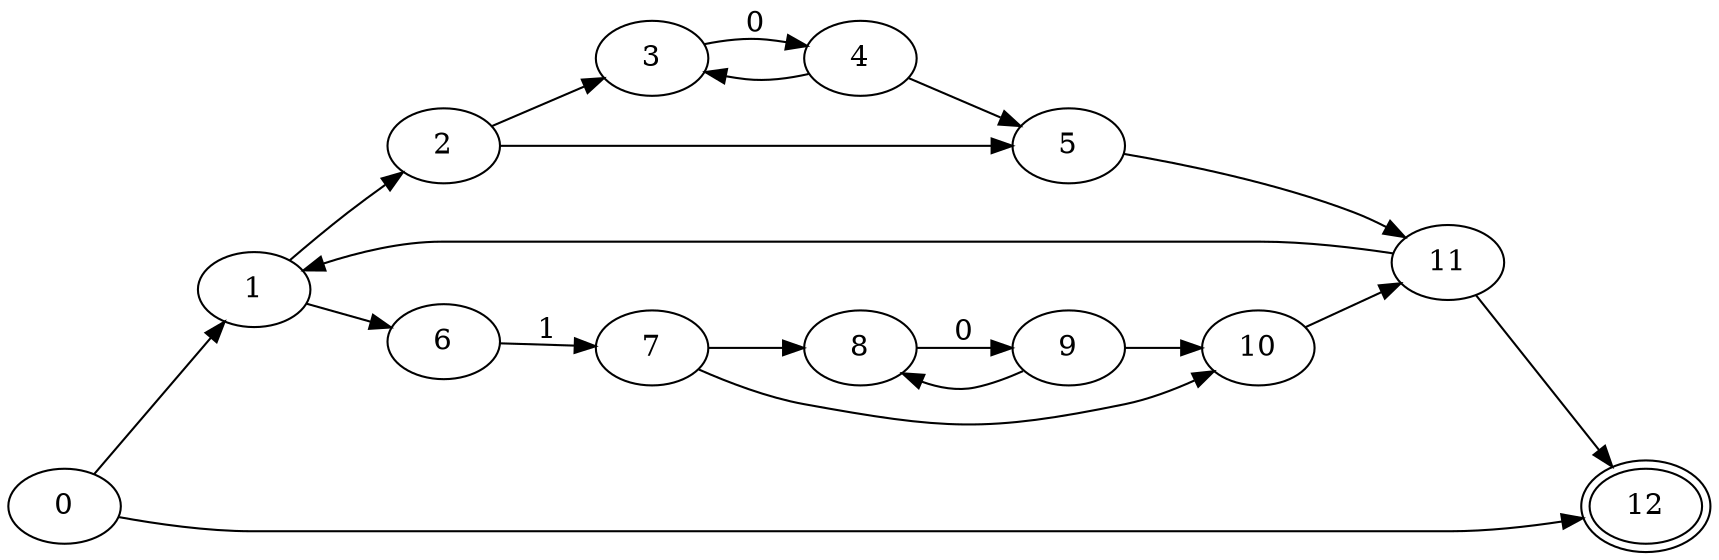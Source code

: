 
digraph G {
    layout=dot;
    ordering=out;
    rankdir="LR";


    s0  [label="0"];
    s1  [label="1"];
    s2  [label="2"];
    s3  [label="3"];
    s4  [label="4"];
    s5  [label="5"];
    s6  [label="6"];
    s7  [label="7",];
    s8  [label="8",];
    s9  [label="9",];
    s10  [label="10",];
    s11  [label="11",];
    s12  [label="12", peripheries=2];

    s0 -> s1
    s0 -> s12
    s1 -> s2
    s2 -> s3
    s3 -> s4 [label=0]
    s4 -> s3 [label=" "]
    s4 -> s5
    s5 -> s11
    s11 -> s1
    s2 -> s5

    s1 -> s6
    s6 -> s7 [label=1]
    s7 -> s8
    s7 -> s10
    s8 -> s9 [label=0]
    s9 -> s8 [label=" "]
    s9 -> s10
    s10 -> s11
    s11 -> s12
}
